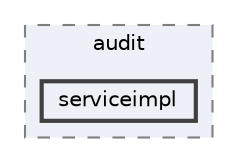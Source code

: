digraph "repository/core/src/main/java/com/sterlite/cal/audit/serviceimpl"
{
 // LATEX_PDF_SIZE
  bgcolor="transparent";
  edge [fontname=Helvetica,fontsize=10,labelfontname=Helvetica,labelfontsize=10];
  node [fontname=Helvetica,fontsize=10,shape=box,height=0.2,width=0.4];
  compound=true
  subgraph clusterdir_2f8f1bb5a4b14e98aece1305aead7f85 {
    graph [ bgcolor="#edf0f7", pencolor="grey50", label="audit", fontname=Helvetica,fontsize=10 style="filled,dashed", URL="dir_2f8f1bb5a4b14e98aece1305aead7f85.html",tooltip=""]
  dir_6f8366e9bfedd0cb1d1efb793b24767a [label="serviceimpl", fillcolor="#edf0f7", color="grey25", style="filled,bold", URL="dir_6f8366e9bfedd0cb1d1efb793b24767a.html",tooltip=""];
  }
}
